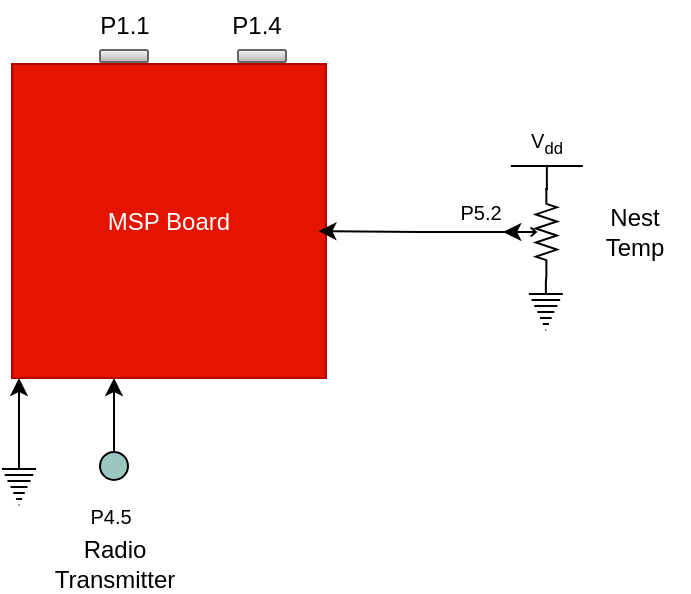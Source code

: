 <mxfile version="20.8.4" type="device"><diagram id="aCQNGbmpIDbcQmdSlRWQ" name="Page-1"><mxGraphModel dx="1154" dy="527" grid="0" gridSize="12" guides="1" tooltips="1" connect="1" arrows="1" fold="1" page="1" pageScale="1" pageWidth="850" pageHeight="1100" math="0" shadow="0"><root><mxCell id="0"/><mxCell id="1" parent="0"/><mxCell id="9dDSIYy-kxy8Mh8ftrJf-1" value="MSP Board" style="whiteSpace=wrap;html=1;aspect=fixed;fillColor=#e51400;fontColor=#ffffff;strokeColor=#B20000;" parent="1" vertex="1"><mxGeometry x="288" y="113" width="157" height="157" as="geometry"/></mxCell><mxCell id="9dDSIYy-kxy8Mh8ftrJf-3" value="" style="rounded=1;whiteSpace=wrap;html=1;rotation=0;fillColor=#f5f5f5;strokeColor=#666666;gradientColor=#b3b3b3;" parent="1" vertex="1"><mxGeometry x="401" y="106" width="24" height="6" as="geometry"/></mxCell><mxCell id="9dDSIYy-kxy8Mh8ftrJf-7" value="P1.1" style="text;html=1;align=center;verticalAlign=middle;resizable=0;points=[];autosize=1;strokeColor=none;fillColor=none;" parent="1" vertex="1"><mxGeometry x="320" y="82" width="48" height="24" as="geometry"/></mxCell><mxCell id="3wpIOFurlPbXAWfSTy9Y-14" value="" style="edgeStyle=orthogonalEdgeStyle;rounded=0;orthogonalLoop=1;jettySize=auto;html=1;" parent="1" source="9dDSIYy-kxy8Mh8ftrJf-13" target="9dDSIYy-kxy8Mh8ftrJf-1" edge="1"><mxGeometry relative="1" as="geometry"><Array as="points"><mxPoint x="299" y="319"/></Array></mxGeometry></mxCell><mxCell id="9dDSIYy-kxy8Mh8ftrJf-13" value="" style="pointerEvents=1;verticalLabelPosition=bottom;shadow=0;dashed=0;align=center;html=1;verticalAlign=top;shape=mxgraph.electrical.signal_sources.protective_earth;" parent="1" vertex="1"><mxGeometry x="283" y="309.5" width="17" height="24" as="geometry"/></mxCell><mxCell id="3wpIOFurlPbXAWfSTy9Y-2" value="" style="rounded=1;whiteSpace=wrap;html=1;rotation=0;fillColor=#f5f5f5;strokeColor=#666666;gradientColor=#b3b3b3;" parent="1" vertex="1"><mxGeometry x="332" y="106" width="24" height="6" as="geometry"/></mxCell><mxCell id="3wpIOFurlPbXAWfSTy9Y-3" value="P1.4" style="text;html=1;align=center;verticalAlign=middle;resizable=0;points=[];autosize=1;strokeColor=none;fillColor=none;" parent="1" vertex="1"><mxGeometry x="388" y="81" width="43" height="26" as="geometry"/></mxCell><mxCell id="3wpIOFurlPbXAWfSTy9Y-6" style="edgeStyle=orthogonalEdgeStyle;rounded=0;orthogonalLoop=1;jettySize=auto;html=1;exitX=1;exitY=0.25;exitDx=0;exitDy=0;exitPerimeter=0;entryX=0.5;entryY=0;entryDx=0;entryDy=0;entryPerimeter=0;endArrow=none;endFill=0;" parent="1" source="3wpIOFurlPbXAWfSTy9Y-9" target="3wpIOFurlPbXAWfSTy9Y-10" edge="1"><mxGeometry relative="1" as="geometry"/></mxCell><mxCell id="3wpIOFurlPbXAWfSTy9Y-7" style="edgeStyle=orthogonalEdgeStyle;rounded=0;orthogonalLoop=1;jettySize=auto;html=1;exitX=0.5;exitY=1;exitDx=0;exitDy=0;exitPerimeter=0;entryX=0.988;entryY=0.932;entryDx=0;entryDy=0;entryPerimeter=0;fontSize=10;" parent="1" source="3wpIOFurlPbXAWfSTy9Y-9" edge="1"><mxGeometry relative="1" as="geometry"><mxPoint x="533.57" y="196.46" as="targetPoint"/></mxGeometry></mxCell><mxCell id="3wpIOFurlPbXAWfSTy9Y-8" value="P5.2" style="edgeLabel;html=1;align=center;verticalAlign=middle;resizable=0;points=[];fontSize=10;" parent="3wpIOFurlPbXAWfSTy9Y-7" connectable="0" vertex="1"><mxGeometry x="0.167" y="-1" relative="1" as="geometry"><mxPoint x="-14" y="-9" as="offset"/></mxGeometry></mxCell><mxCell id="3wpIOFurlPbXAWfSTy9Y-36" style="edgeStyle=orthogonalEdgeStyle;rounded=0;orthogonalLoop=1;jettySize=auto;html=1;entryX=0.976;entryY=0.532;entryDx=0;entryDy=0;entryPerimeter=0;" parent="1" source="3wpIOFurlPbXAWfSTy9Y-9" target="9dDSIYy-kxy8Mh8ftrJf-1" edge="1"><mxGeometry relative="1" as="geometry"/></mxCell><mxCell id="3wpIOFurlPbXAWfSTy9Y-9" value="" style="pointerEvents=1;verticalLabelPosition=bottom;shadow=0;dashed=0;align=center;html=1;verticalAlign=top;shape=mxgraph.electrical.resistors.potentiometer_2;rotation=90;" parent="1" vertex="1"><mxGeometry x="527.93" y="186.5" width="44" height="21" as="geometry"/></mxCell><mxCell id="3wpIOFurlPbXAWfSTy9Y-10" value="" style="pointerEvents=1;verticalLabelPosition=bottom;shadow=0;dashed=0;align=center;html=1;verticalAlign=top;shape=mxgraph.electrical.signal_sources.protective_earth;" parent="1" vertex="1"><mxGeometry x="546.43" y="222" width="17" height="24" as="geometry"/></mxCell><mxCell id="3wpIOFurlPbXAWfSTy9Y-11" style="edgeStyle=orthogonalEdgeStyle;rounded=0;orthogonalLoop=1;jettySize=auto;html=1;exitX=0.5;exitY=0;exitDx=0;exitDy=0;exitPerimeter=0;entryX=0;entryY=0.25;entryDx=0;entryDy=0;entryPerimeter=0;fontSize=10;endArrow=none;endFill=0;" parent="1" source="3wpIOFurlPbXAWfSTy9Y-12" target="3wpIOFurlPbXAWfSTy9Y-9" edge="1"><mxGeometry relative="1" as="geometry"/></mxCell><mxCell id="3wpIOFurlPbXAWfSTy9Y-12" value="&lt;font style=&quot;font-size: 10px;&quot;&gt;V&lt;sub&gt;dd&lt;/sub&gt;&lt;/font&gt;" style="verticalLabelPosition=top;verticalAlign=bottom;shape=mxgraph.electrical.signal_sources.vdd;shadow=0;dashed=0;align=center;strokeWidth=1;fontSize=24;html=1;flipV=1;" parent="1" vertex="1"><mxGeometry x="537.43" y="164" width="36" height="12" as="geometry"/></mxCell><mxCell id="3wpIOFurlPbXAWfSTy9Y-28" value="" style="edgeStyle=orthogonalEdgeStyle;rounded=0;orthogonalLoop=1;jettySize=auto;html=1;" parent="1" source="3wpIOFurlPbXAWfSTy9Y-18" target="9dDSIYy-kxy8Mh8ftrJf-1" edge="1"><mxGeometry relative="1" as="geometry"><Array as="points"><mxPoint x="339" y="287"/><mxPoint x="339" y="287"/></Array></mxGeometry></mxCell><mxCell id="3wpIOFurlPbXAWfSTy9Y-18" value="" style="ellipse;whiteSpace=wrap;html=1;aspect=fixed;fillColor=#9AC7BF;" parent="1" vertex="1"><mxGeometry x="332" y="307" width="14" height="14" as="geometry"/></mxCell><mxCell id="3wpIOFurlPbXAWfSTy9Y-22" value="Radio Transmitter" style="text;html=1;strokeColor=none;fillColor=none;align=center;verticalAlign=middle;whiteSpace=wrap;rounded=0;" parent="1" vertex="1"><mxGeometry x="313.5" y="351" width="51" height="23" as="geometry"/></mxCell><mxCell id="3wpIOFurlPbXAWfSTy9Y-23" value="Nest Temp" style="text;html=1;strokeColor=none;fillColor=none;align=center;verticalAlign=middle;whiteSpace=wrap;rounded=0;" parent="1" vertex="1"><mxGeometry x="571.93" y="182" width="54.5" height="30" as="geometry"/></mxCell><mxCell id="3wpIOFurlPbXAWfSTy9Y-34" value="P4.5" style="edgeLabel;html=1;align=center;verticalAlign=middle;resizable=0;points=[];fontSize=10;" parent="1" connectable="0" vertex="1"><mxGeometry x="335.002" y="341.996" as="geometry"><mxPoint x="2" y="-3" as="offset"/></mxGeometry></mxCell></root></mxGraphModel></diagram></mxfile>